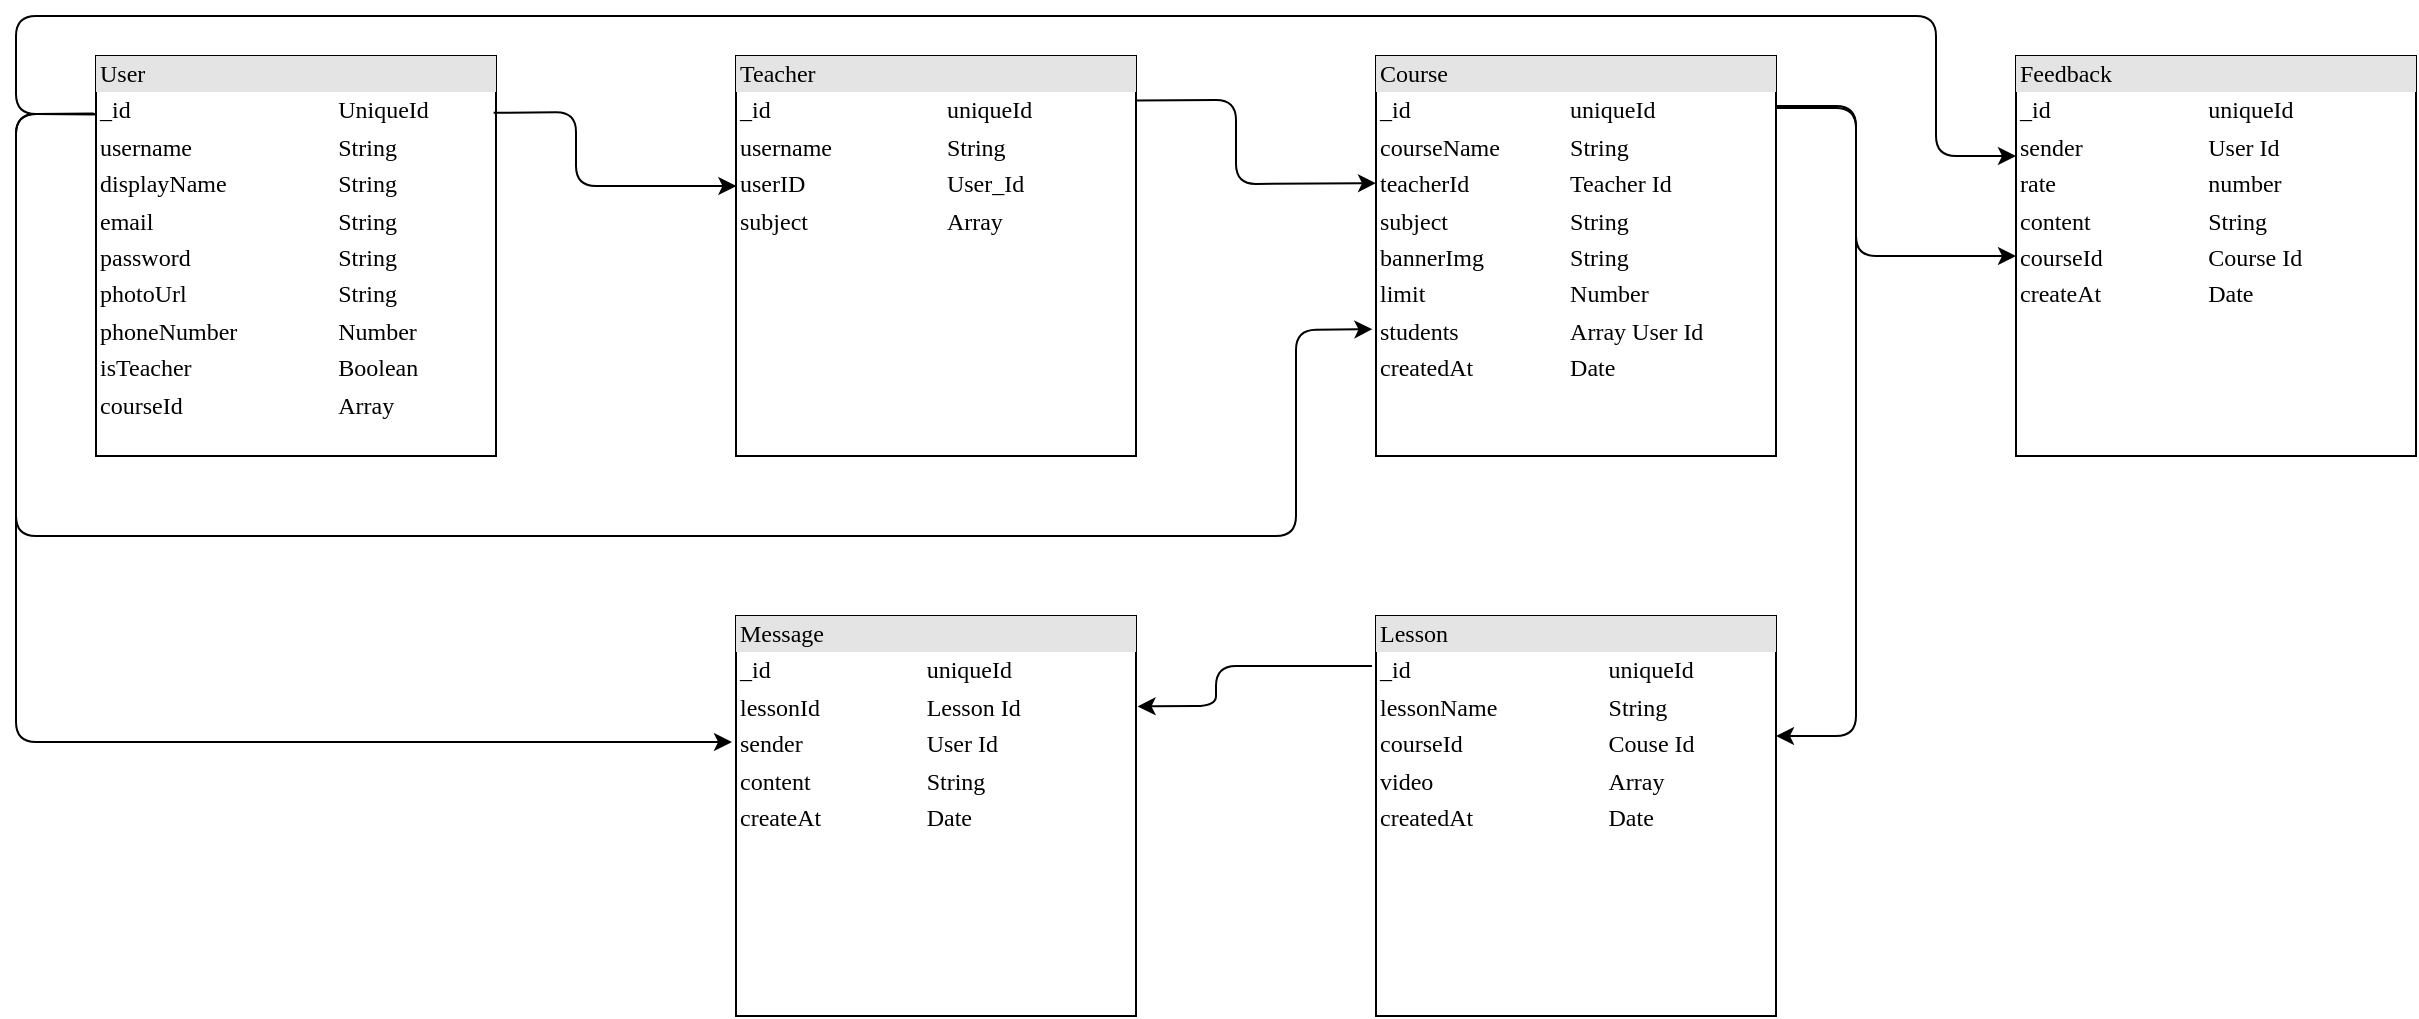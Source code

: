 <mxfile version="14.2.7" type="github">
  <diagram name="Page-1" id="2ca16b54-16f6-2749-3443-fa8db7711227">
    <mxGraphModel dx="1355" dy="125" grid="1" gridSize="10" guides="1" tooltips="1" connect="1" arrows="1" fold="1" page="1" pageScale="1" pageWidth="1100" pageHeight="850" background="#ffffff" math="0" shadow="0">
      <root>
        <mxCell id="0" />
        <mxCell id="1" parent="0" />
        <mxCell id="2ed32ef02a7f4228-1" value="&lt;div style=&quot;box-sizing: border-box ; width: 100% ; background: #e4e4e4 ; padding: 2px&quot;&gt;User&lt;/div&gt;&lt;table style=&quot;width: 100% ; font-size: 1em&quot; cellpadding=&quot;2&quot; cellspacing=&quot;0&quot;&gt;&lt;tbody&gt;&lt;tr&gt;&lt;td&gt;_id&lt;/td&gt;&lt;td&gt;UniqueId&lt;br&gt;&lt;/td&gt;&lt;/tr&gt;&lt;tr&gt;&lt;td&gt;username&lt;/td&gt;&lt;td&gt;String&lt;/td&gt;&lt;/tr&gt;&lt;tr&gt;&lt;td&gt;displayName&lt;/td&gt;&lt;td&gt;String&lt;/td&gt;&lt;/tr&gt;&lt;tr&gt;&lt;td&gt;email&lt;/td&gt;&lt;td&gt;String&lt;/td&gt;&lt;/tr&gt;&lt;tr&gt;&lt;td&gt;password&lt;/td&gt;&lt;td&gt;String&lt;/td&gt;&lt;/tr&gt;&lt;tr&gt;&lt;td&gt;photoUrl&lt;/td&gt;&lt;td&gt;String&lt;/td&gt;&lt;/tr&gt;&lt;tr&gt;&lt;td&gt;phoneNumber&lt;/td&gt;&lt;td&gt;Number&lt;/td&gt;&lt;/tr&gt;&lt;tr&gt;&lt;td&gt;isTeacher&lt;/td&gt;&lt;td&gt;Boolean&lt;/td&gt;&lt;/tr&gt;&lt;tr&gt;&lt;td&gt;courseId&lt;/td&gt;&lt;td&gt;Array&lt;/td&gt;&lt;/tr&gt;&lt;/tbody&gt;&lt;/table&gt;" style="verticalAlign=top;align=left;overflow=fill;html=1;rounded=0;shadow=0;comic=0;labelBackgroundColor=none;strokeWidth=1;fontFamily=Verdana;fontSize=12" parent="1" vertex="1">
          <mxGeometry x="-400" y="40" width="200" height="200" as="geometry" />
        </mxCell>
        <mxCell id="2ed32ef02a7f4228-5" value="&lt;div style=&quot;box-sizing: border-box ; width: 100% ; background: #e4e4e4 ; padding: 2px&quot;&gt;Course&lt;/div&gt;&lt;table style=&quot;width: 100% ; font-size: 1em&quot; cellpadding=&quot;2&quot; cellspacing=&quot;0&quot;&gt;&lt;tbody&gt;&lt;tr&gt;&lt;td&gt;_id&lt;/td&gt;&lt;td&gt;uniqueId&lt;/td&gt;&lt;/tr&gt;&lt;tr&gt;&lt;td&gt;courseName&lt;/td&gt;&lt;td&gt;String&lt;/td&gt;&lt;/tr&gt;&lt;tr&gt;&lt;td&gt;teacherId&lt;/td&gt;&lt;td&gt;Teacher Id&lt;/td&gt;&lt;/tr&gt;&lt;tr&gt;&lt;td&gt;subject&lt;/td&gt;&lt;td&gt;String&lt;/td&gt;&lt;/tr&gt;&lt;tr&gt;&lt;td&gt;bannerImg&lt;/td&gt;&lt;td&gt;String&lt;/td&gt;&lt;/tr&gt;&lt;tr&gt;&lt;td&gt;limit&lt;/td&gt;&lt;td&gt;Number&lt;/td&gt;&lt;/tr&gt;&lt;tr&gt;&lt;td&gt;students&lt;/td&gt;&lt;td&gt;Array User Id&lt;/td&gt;&lt;/tr&gt;&lt;tr&gt;&lt;td&gt;createdAt&lt;/td&gt;&lt;td&gt;Date&lt;/td&gt;&lt;/tr&gt;&lt;/tbody&gt;&lt;/table&gt;" style="verticalAlign=top;align=left;overflow=fill;html=1;rounded=0;shadow=0;comic=0;labelBackgroundColor=none;strokeWidth=1;fontFamily=Verdana;fontSize=12" parent="1" vertex="1">
          <mxGeometry x="240" y="40" width="200" height="200" as="geometry" />
        </mxCell>
        <mxCell id="2ed32ef02a7f4228-12" value="&lt;div style=&quot;box-sizing: border-box ; width: 100% ; background: #e4e4e4 ; padding: 2px&quot;&gt;Feedback&lt;/div&gt;&lt;table style=&quot;width: 100% ; font-size: 1em&quot; cellpadding=&quot;2&quot; cellspacing=&quot;0&quot;&gt;&lt;tbody&gt;&lt;tr&gt;&lt;td&gt;_id&lt;/td&gt;&lt;td&gt;uniqueId&lt;/td&gt;&lt;/tr&gt;&lt;tr&gt;&lt;td&gt;sender&lt;/td&gt;&lt;td&gt;User Id&lt;/td&gt;&lt;/tr&gt;&lt;tr&gt;&lt;td&gt;rate&lt;/td&gt;&lt;td&gt;number&lt;/td&gt;&lt;/tr&gt;&lt;tr&gt;&lt;td&gt;content&lt;/td&gt;&lt;td&gt;String&lt;br&gt;&lt;/td&gt;&lt;/tr&gt;&lt;tr&gt;&lt;td&gt;courseId&lt;/td&gt;&lt;td&gt;Course Id&lt;br&gt;&lt;/td&gt;&lt;/tr&gt;&lt;tr&gt;&lt;td&gt;createAt&lt;/td&gt;&lt;td&gt;Date&lt;/td&gt;&lt;/tr&gt;&lt;/tbody&gt;&lt;/table&gt;" style="verticalAlign=top;align=left;overflow=fill;html=1;rounded=0;shadow=0;comic=0;labelBackgroundColor=none;strokeWidth=1;fontFamily=Verdana;fontSize=12" parent="1" vertex="1">
          <mxGeometry x="560" y="40" width="200" height="200" as="geometry" />
        </mxCell>
        <mxCell id="3plGPukhQeNnbeva1e-n-9" value="&lt;div style=&quot;box-sizing: border-box ; width: 100% ; background: #e4e4e4 ; padding: 2px&quot;&gt;Teacher&lt;/div&gt;&lt;table style=&quot;width: 100% ; font-size: 1em&quot; cellpadding=&quot;2&quot; cellspacing=&quot;0&quot;&gt;&lt;tbody&gt;&lt;tr&gt;&lt;td&gt;_id&lt;/td&gt;&lt;td&gt;uniqueId&lt;/td&gt;&lt;/tr&gt;&lt;tr&gt;&lt;td&gt;username&lt;/td&gt;&lt;td&gt;String&lt;/td&gt;&lt;/tr&gt;&lt;tr&gt;&lt;td&gt;userID&lt;/td&gt;&lt;td&gt;User_Id&lt;/td&gt;&lt;/tr&gt;&lt;tr&gt;&lt;td&gt;subject&lt;/td&gt;&lt;td&gt;Array&lt;/td&gt;&lt;/tr&gt;&lt;tr&gt;&lt;td&gt;&lt;br&gt;&lt;/td&gt;&lt;td&gt;&lt;br&gt;&lt;/td&gt;&lt;/tr&gt;&lt;/tbody&gt;&lt;/table&gt;" style="verticalAlign=top;align=left;overflow=fill;html=1;fontFamily=Verdana;" vertex="1" parent="1">
          <mxGeometry x="-80" y="40" width="200" height="200" as="geometry" />
        </mxCell>
        <mxCell id="3plGPukhQeNnbeva1e-n-11" value="&lt;div style=&quot;box-sizing: border-box ; width: 100% ; background: #e4e4e4 ; padding: 2px&quot;&gt;Lesson&lt;/div&gt;&lt;table style=&quot;width: 100% ; font-size: 1em&quot; cellpadding=&quot;2&quot; cellspacing=&quot;0&quot;&gt;&lt;tbody&gt;&lt;tr&gt;&lt;td&gt;_id&lt;/td&gt;&lt;td&gt;uniqueId&lt;/td&gt;&lt;/tr&gt;&lt;tr&gt;&lt;td&gt;lessonName&lt;/td&gt;&lt;td&gt;String&lt;/td&gt;&lt;/tr&gt;&lt;tr&gt;&lt;td&gt;courseId&lt;/td&gt;&lt;td&gt;Couse Id&lt;/td&gt;&lt;/tr&gt;&lt;tr&gt;&lt;td&gt;video&lt;/td&gt;&lt;td&gt;Array&lt;/td&gt;&lt;/tr&gt;&lt;tr&gt;&lt;td&gt;createdAt&lt;/td&gt;&lt;td&gt;Date&lt;/td&gt;&lt;/tr&gt;&lt;/tbody&gt;&lt;/table&gt;" style="verticalAlign=top;align=left;overflow=fill;html=1;fontFamily=Verdana;" vertex="1" parent="1">
          <mxGeometry x="240" y="320" width="200" height="200" as="geometry" />
        </mxCell>
        <mxCell id="3plGPukhQeNnbeva1e-n-12" value="&lt;div style=&quot;box-sizing: border-box ; width: 100% ; background: #e4e4e4 ; padding: 2px&quot;&gt;Message&lt;/div&gt;&lt;table style=&quot;width: 100% ; font-size: 1em&quot; cellpadding=&quot;2&quot; cellspacing=&quot;0&quot;&gt;&lt;tbody&gt;&lt;tr&gt;&lt;td&gt;_id&lt;/td&gt;&lt;td&gt;uniqueId&lt;/td&gt;&lt;/tr&gt;&lt;tr&gt;&lt;td&gt;lessonId&lt;/td&gt;&lt;td&gt;Lesson Id&lt;/td&gt;&lt;/tr&gt;&lt;tr&gt;&lt;td&gt;sender&lt;/td&gt;&lt;td&gt;User Id&lt;/td&gt;&lt;/tr&gt;&lt;tr&gt;&lt;td&gt;content&lt;/td&gt;&lt;td&gt;String&lt;/td&gt;&lt;/tr&gt;&lt;tr&gt;&lt;td&gt;createAt&lt;/td&gt;&lt;td&gt;Date&lt;/td&gt;&lt;/tr&gt;&lt;/tbody&gt;&lt;/table&gt;" style="verticalAlign=top;align=left;overflow=fill;html=1;fontFamily=Verdana;" vertex="1" parent="1">
          <mxGeometry x="-80" y="320" width="200" height="200" as="geometry" />
        </mxCell>
        <mxCell id="3plGPukhQeNnbeva1e-n-13" value="" style="endArrow=classic;html=1;fontFamily=Verdana;entryX=0.001;entryY=0.325;entryDx=0;entryDy=0;entryPerimeter=0;exitX=0.994;exitY=0.142;exitDx=0;exitDy=0;exitPerimeter=0;" edge="1" parent="1" source="2ed32ef02a7f4228-1" target="3plGPukhQeNnbeva1e-n-9">
          <mxGeometry width="50" height="50" relative="1" as="geometry">
            <mxPoint x="-350" y="240" as="sourcePoint" />
            <mxPoint x="-300" y="190" as="targetPoint" />
            <Array as="points">
              <mxPoint x="-160" y="68" />
              <mxPoint x="-160" y="105" />
            </Array>
          </mxGeometry>
        </mxCell>
        <mxCell id="3plGPukhQeNnbeva1e-n-19" value="" style="endArrow=classic;html=1;fontFamily=Verdana;exitX=1;exitY=0.111;exitDx=0;exitDy=0;exitPerimeter=0;entryX=0;entryY=0.318;entryDx=0;entryDy=0;entryPerimeter=0;" edge="1" parent="1" source="3plGPukhQeNnbeva1e-n-9" target="2ed32ef02a7f4228-5">
          <mxGeometry width="50" height="50" relative="1" as="geometry">
            <mxPoint x="130" y="60" as="sourcePoint" />
            <mxPoint x="130" y="340" as="targetPoint" />
            <Array as="points">
              <mxPoint x="170" y="62" />
              <mxPoint x="170" y="104" />
            </Array>
          </mxGeometry>
        </mxCell>
        <mxCell id="3plGPukhQeNnbeva1e-n-30" value="" style="endArrow=classic;html=1;fontFamily=Verdana;exitX=-0.01;exitY=0.125;exitDx=0;exitDy=0;exitPerimeter=0;entryX=1.004;entryY=0.226;entryDx=0;entryDy=0;entryPerimeter=0;" edge="1" parent="1" source="3plGPukhQeNnbeva1e-n-11" target="3plGPukhQeNnbeva1e-n-12">
          <mxGeometry width="50" height="50" relative="1" as="geometry">
            <mxPoint x="110" y="480" as="sourcePoint" />
            <mxPoint x="160" y="430" as="targetPoint" />
            <Array as="points">
              <mxPoint x="160" y="345" />
              <mxPoint x="160" y="365" />
            </Array>
          </mxGeometry>
        </mxCell>
        <mxCell id="3plGPukhQeNnbeva1e-n-31" value="" style="endArrow=classic;html=1;fontFamily=Verdana;entryX=0;entryY=0.5;entryDx=0;entryDy=0;" edge="1" parent="1" target="2ed32ef02a7f4228-12">
          <mxGeometry width="50" height="50" relative="1" as="geometry">
            <mxPoint x="440" y="66" as="sourcePoint" />
            <mxPoint x="260" y="190" as="targetPoint" />
            <Array as="points">
              <mxPoint x="480" y="66" />
              <mxPoint x="480" y="140" />
            </Array>
          </mxGeometry>
        </mxCell>
        <mxCell id="3plGPukhQeNnbeva1e-n-32" value="" style="endArrow=classic;html=1;fontFamily=Verdana;entryX=0;entryY=0.25;entryDx=0;entryDy=0;exitX=-0.002;exitY=0.146;exitDx=0;exitDy=0;exitPerimeter=0;" edge="1" parent="1" source="2ed32ef02a7f4228-1" target="2ed32ef02a7f4228-12">
          <mxGeometry width="50" height="50" relative="1" as="geometry">
            <mxPoint x="-391.4" y="79.4" as="sourcePoint" />
            <mxPoint x="248" y="185" as="targetPoint" />
            <Array as="points">
              <mxPoint x="-440" y="69" />
              <mxPoint x="-440" y="20" />
              <mxPoint x="520" y="20" />
              <mxPoint x="520" y="90" />
            </Array>
          </mxGeometry>
        </mxCell>
        <mxCell id="3plGPukhQeNnbeva1e-n-33" value="" style="endArrow=classic;html=1;fontFamily=Verdana;entryX=-0.01;entryY=0.315;entryDx=0;entryDy=0;entryPerimeter=0;" edge="1" parent="1" target="3plGPukhQeNnbeva1e-n-12">
          <mxGeometry width="50" height="50" relative="1" as="geometry">
            <mxPoint x="-400" y="69" as="sourcePoint" />
            <mxPoint x="-440" y="220" as="targetPoint" />
            <Array as="points">
              <mxPoint x="-440" y="69" />
              <mxPoint x="-440" y="383" />
            </Array>
          </mxGeometry>
        </mxCell>
        <mxCell id="3plGPukhQeNnbeva1e-n-34" value="" style="endArrow=classic;html=1;fontFamily=Verdana;exitX=-0.006;exitY=0.144;exitDx=0;exitDy=0;exitPerimeter=0;entryX=-0.009;entryY=0.683;entryDx=0;entryDy=0;entryPerimeter=0;" edge="1" parent="1" source="2ed32ef02a7f4228-1" target="2ed32ef02a7f4228-5">
          <mxGeometry width="50" height="50" relative="1" as="geometry">
            <mxPoint x="-390" y="79" as="sourcePoint" />
            <mxPoint x="200" y="280" as="targetPoint" />
            <Array as="points">
              <mxPoint x="-440" y="69" />
              <mxPoint x="-440" y="280" />
              <mxPoint x="200" y="280" />
              <mxPoint x="200" y="177" />
            </Array>
          </mxGeometry>
        </mxCell>
        <mxCell id="3plGPukhQeNnbeva1e-n-35" value="" style="endArrow=classic;html=1;fontFamily=Verdana;" edge="1" parent="1">
          <mxGeometry width="50" height="50" relative="1" as="geometry">
            <mxPoint x="440" y="65" as="sourcePoint" />
            <mxPoint x="440" y="380" as="targetPoint" />
            <Array as="points">
              <mxPoint x="480" y="65" />
              <mxPoint x="480" y="380" />
            </Array>
          </mxGeometry>
        </mxCell>
      </root>
    </mxGraphModel>
  </diagram>
</mxfile>
